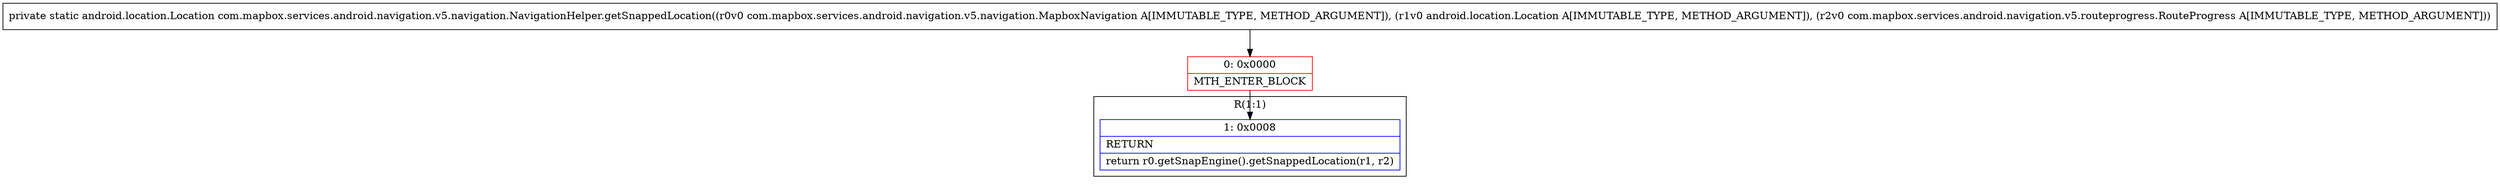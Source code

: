 digraph "CFG forcom.mapbox.services.android.navigation.v5.navigation.NavigationHelper.getSnappedLocation(Lcom\/mapbox\/services\/android\/navigation\/v5\/navigation\/MapboxNavigation;Landroid\/location\/Location;Lcom\/mapbox\/services\/android\/navigation\/v5\/routeprogress\/RouteProgress;)Landroid\/location\/Location;" {
subgraph cluster_Region_120796613 {
label = "R(1:1)";
node [shape=record,color=blue];
Node_1 [shape=record,label="{1\:\ 0x0008|RETURN\l|return r0.getSnapEngine().getSnappedLocation(r1, r2)\l}"];
}
Node_0 [shape=record,color=red,label="{0\:\ 0x0000|MTH_ENTER_BLOCK\l}"];
MethodNode[shape=record,label="{private static android.location.Location com.mapbox.services.android.navigation.v5.navigation.NavigationHelper.getSnappedLocation((r0v0 com.mapbox.services.android.navigation.v5.navigation.MapboxNavigation A[IMMUTABLE_TYPE, METHOD_ARGUMENT]), (r1v0 android.location.Location A[IMMUTABLE_TYPE, METHOD_ARGUMENT]), (r2v0 com.mapbox.services.android.navigation.v5.routeprogress.RouteProgress A[IMMUTABLE_TYPE, METHOD_ARGUMENT])) }"];
MethodNode -> Node_0;
Node_0 -> Node_1;
}

